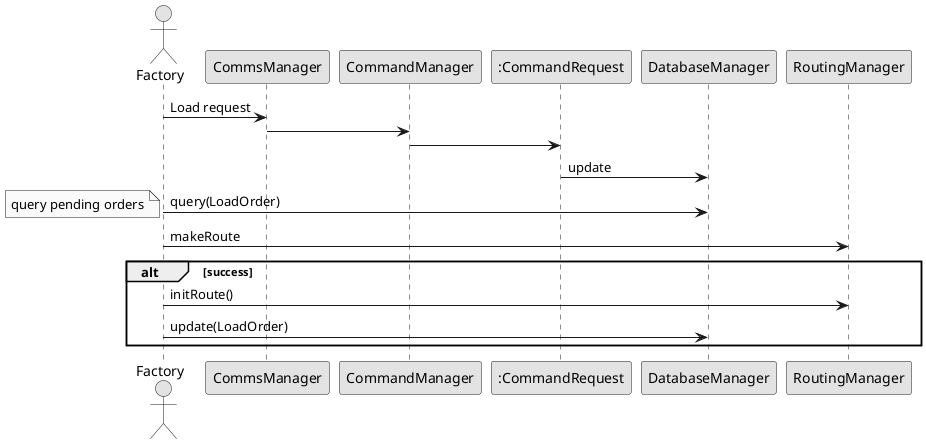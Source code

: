 @startuml

skinparam linetype ortho
skinparam Monochrome true
skinparam classAttributeIconSize 0

Actor Factory
Factory ->CommsManager: Load request
CommsManager->CommandManager: 

CommandManager->":CommandRequest": 

":CommandRequest"->DatabaseManager:update


Factory -> DatabaseManager : query(LoadOrder)
note left: query pending orders

Factory->RoutingManager:makeRoute 

alt success    
    Factory -> RoutingManager: initRoute()

    Factory -> DatabaseManager: update(LoadOrder)
end

@enduml
